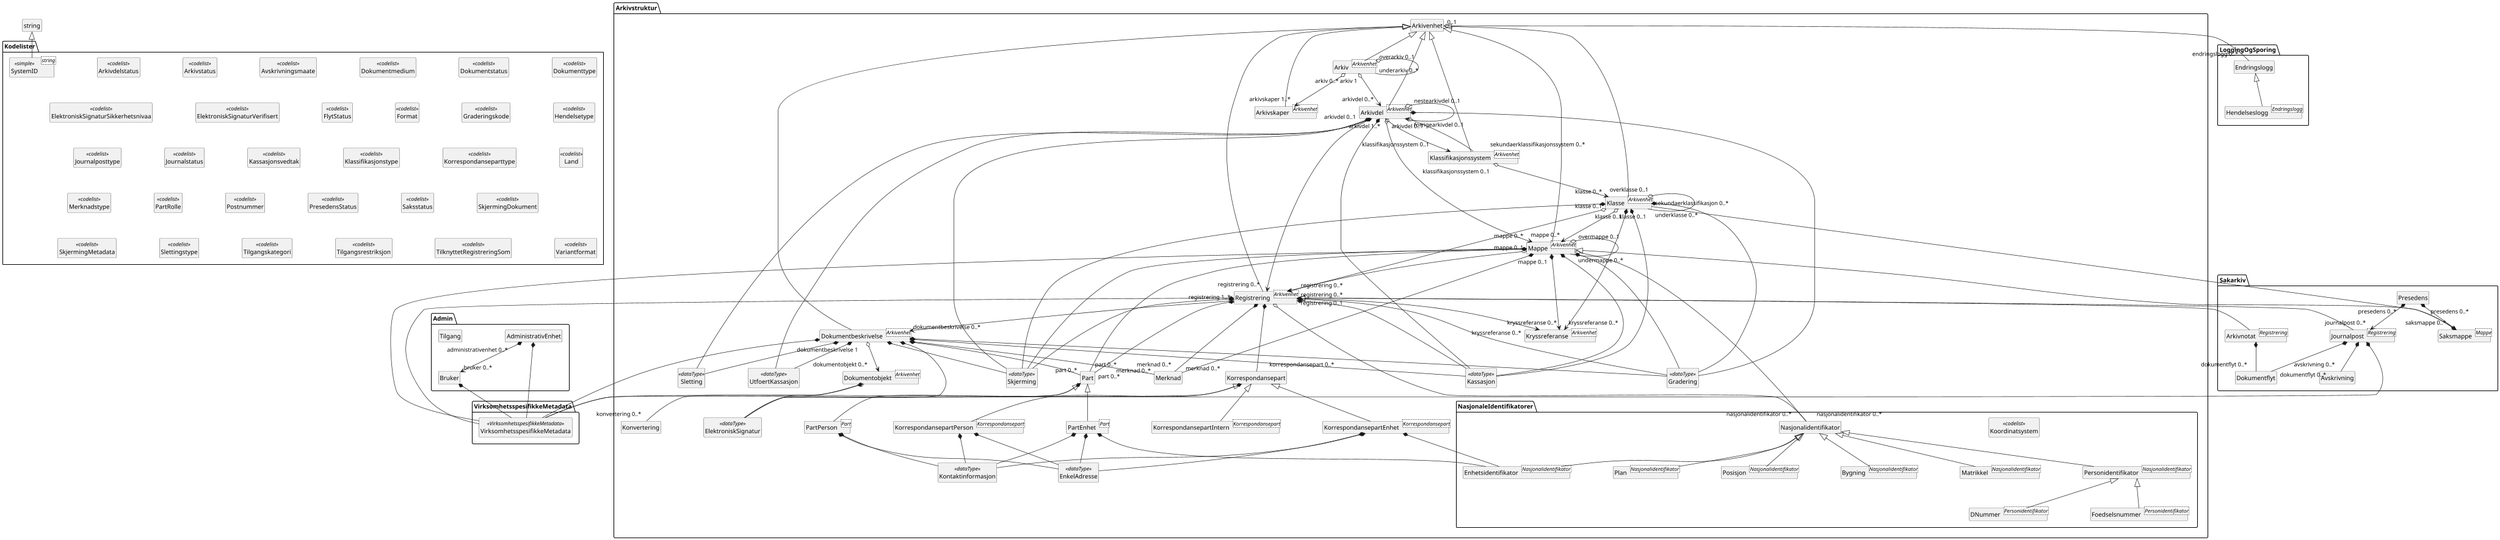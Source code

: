 @startuml
scale max 4096 width
skinparam nodesep 100
hide members
hide circle
class Admin.AdministrativEnhet {
  +systemID : SystemID [0..1] [1..1]
  +administrativEnhetNavn : string
  +kortnavn : string [0..1]
  +opprettetDato : datetime [0..1] [1..1]
  +opprettetAv : string [0..1] [1..1]
  +avsluttetDato : datetime [0..1]
  +administrativEnhetsstatus : string
  +referanseOverordnetEnhet : SystemID [0..1]
  +virksomhetsspesifikkeMetadata : VirksomhetsspesifikkeMetadata [0..1]
}

class Admin.Bruker {
  +systemID : SystemID [0..1] [1..1]
  +brukerNavn : string
  +opprettetDato : datetime [0..1] [1..1]
  +opprettetAv : string [0..1] [1..1]
  +avsluttetDato : datetime [0..1]
  +virksomhetsspesifikkeMetadata : VirksomhetsspesifikkeMetadata [0..1]
  +kortnavn : string [0..1]
}

class Admin.Tilgang {
  +systemID : SystemID [0..1] [1..1]
  +rolle : string
  +tilgangskategori : Tilgangskategori
  +referanseArkivenhet : SystemID [0..1]
  +tilgangsrestriksjon : Tilgangsrestriksjon [0..1]
  +les : boolean
  +ny : boolean
  +endre : boolean
  +slett : boolean
}

class Arkivstruktur.Arkiv <Arkivenhet> {
  +tittel : string
  +beskrivelse : string [0..1]
  +arkivstatus : Arkivstatus [0..1] [1..1]
  +dokumentmedium : Dokumentmedium [0..1] [1..1]
  +oppbevaringssted : string [0..*]
  +avsluttetDato : datetime [0..1]
  +avsluttetAv : string [0..1]
  +referanseAvsluttetAv : SystemID [0..1]
}

class Arkivstruktur.Arkivdel <Arkivenhet> {
  +tittel : string
  +beskrivelse : string [0..1]
  +arkivdelstatus : Arkivdelstatus [0..1] [1..1]
  +dokumentmedium : Dokumentmedium [0..1] [1..1]
  +oppbevaringssted : string [0..*]
  +avsluttetDato : datetime [0..1]
  +avsluttetAv : string [0..1]
  +referanseAvsluttetAv : SystemID [0..1]
  +arkivperiodeStartDato : datetime [0..1] [1..1]
  +arkivperiodeSluttDato : datetime [0..1]
  +referanseForloeper : SystemID [0..1]
  +referanseArvtaker : SystemID [0..1]
  +kassasjon : Kassasjon [0..1]
  +utfoertKassasjon : UtfoertKassasjon [0..1]
  +sletting : Sletting [0..1]
  +skjerming : Skjerming [0..1]
  +gradering : Gradering [0..1]
}

class Arkivstruktur.Arkivenhet {
  +systemID : SystemID [0..1] [1..1]
  +endretDato : datetime [0..1]
  +opprettetDato : datetime [0..1] [1..1]
  +opprettetAv : string [0..1] [1..1]
  +endretAv : string [0..1] [1..1]
  +referanseEndretAv : SystemID [0..1] [1..1]
  +referanseOpprettetAv : SystemID [0..1] [1..1]
}

class Arkivstruktur.Arkivskaper <Arkivenhet> {
  +arkivskaperID : string
  +arkivskaperNavn : string
  +beskrivelse : string [0..1]
}

class Arkivstruktur.Dokumentbeskrivelse <Arkivenhet> {
  +dokumenttype : Dokumenttype [0..1] [1..1]
  +dokumentstatus : Dokumentstatus [0..1] [1..1]
  +tittel : string
  +beskrivelse : string [0..1]
  +forfatter : string [0..*]
  +dokumentmedium : Dokumentmedium [0..1] [1..1]
  +oppbevaringssted : string [0..1]
  +tilknyttetRegistreringSom : TilknyttetRegistreringSom [0..1] [1..1]
  +dokumentnummer : integer [0..1] [1..1]
  +tilknyttetDato : datetime [0..1] [1..1]
  +tilknyttetAv : string [0..1] [1..1]
  +referanseTilknyttetAv : SystemID [0..1] [1..1]
  +kassasjon : Kassasjon [0..1]
  +utfoertKassasjon : UtfoertKassasjon [0..1]
  +sletting : Sletting [0..1]
  +skjerming : Skjerming [0..1]
  +gradering : Gradering [0..1]
  +elektroniskSignatur : ElektroniskSignatur [0..1]
  +eksternReferanse : string [0..1]
  +virksomhetsspesifikkeMetadata : VirksomhetsspesifikkeMetadata [0..1]
}

class Arkivstruktur.Dokumentobjekt <Arkivenhet> {
  +versjonsnummer : integer [0..1] [1..1]
  +variantformat : Variantformat [0..1] [1..1]
  +format : Format [0..1] [1..1]
  +formatDetaljer : string [0..1]
  +referanseDokumentfil : string [0..1] [1..1]
  +filnavn : string [0..1]
  +sjekksum : string [0..1] [1..1]
  +mimeType : string [0..1] [1..1]
  +sjekksumAlgoritme : string [0..1] [1..1]
  +filstoerrelse : integer [0..1] [1..1]
  +elektroniskSignatur : ElektroniskSignatur [0..1]
}

class Arkivstruktur.ElektroniskSignatur <<dataType>> {
  +elektroniskSignaturSikkerhetsnivaa : ElektroniskSignaturSikkerhetsnivaa
  +elektroniskSignaturVerifisert : ElektroniskSignaturVerifisert
  +verifisertDato : datetime
  +verifisertAv : string [0..1] [1..1]
  +referanseVerifisertAv : SystemID [0..1] [1..1]
}

class Arkivstruktur.EnkelAdresse <<dataType>> {
  +adresselinje1 : string [0..1]
  +adresselinje2 : string [0..1]
  +adresselinje3 : string [0..1]
  +postnr : Postnummer [0..1]
  +poststed : string
  +landkode : Land [0..1] [1..1]
}

class Arkivstruktur.Gradering <<dataType>> {
  +graderingskode : Graderingskode [0..1] [1..1]
  +graderingsdato : datetime [0..1] [1..1]
  +gradertAv : string [0..1] [1..1]
  +referanseGradertAv : SystemID [0..1] [1..1]
  +nedgraderingsdato : datetime [0..1]
  +nedgradertAv : string [0..1]
  +referanseNedgradertAv : SystemID [0..1]
}

class Arkivstruktur.Kassasjon <<dataType>> {
  +kassasjonsvedtak : Kassasjonsvedtak
  +kassasjonshjemmel : string [0..1]
  +bevaringstid : integer
  +kassasjonsdato : datetime
}

class Arkivstruktur.Klasse <Arkivenhet> {
  +klasseID : string
  +tittel : string
  +beskrivelse : string [0..1]
  +noekkelord : string [0..*]
  +avsluttetDato : datetime [0..1]
  +avsluttetAv : string [0..1]
  +referanseAvsluttetAv : SystemID [0..1]
  +skjerming : Skjerming [0..1]
  +kassasjon : Kassasjon [0..1]
  +gradering : Gradering [0..1]
}

class Arkivstruktur.Klassifikasjonssystem <Arkivenhet> {
  +klassifikasjonstype : Klassifikasjonstype [0..1]
  +tittel : string
  +beskrivelse : string [0..1]
  +avsluttetDato : datetime [0..1]
  +avsluttetAv : string [0..1]
  +referanseAvsluttetAv : SystemID [0..1]
}

class Arkivstruktur.Kontaktinformasjon <<dataType>> {
  +epostadresse : string [0..1]
  +mobiltelefon : string [0..1]
  +telefon : string [0..1]
}

class Arkivstruktur.Konvertering {
  +systemID : SystemID [0..1] [1..1]
  +konvertertDato : datetime [0..1] [1..1]
  +konvertertAv : string [0..1] [1..1]
  +konvertertFraFormat : Format [0..1] [1..1]
  +konvertertTilFormat : Format [0..1] [1..1]
  +konverteringsverktoey : string [0..1]
  +konverteringskommentar : string [0..1]
}

class Arkivstruktur.Korrespondansepart {
  +systemID : SystemID [0..1] [1..1]
  +korrespondanseparttype : Korrespondanseparttype [0..1] [1..1]
  +virksomhetsspesifikkeMetadata : VirksomhetsspesifikkeMetadata [0..1]
}

class Arkivstruktur.KorrespondansepartEnhet <Korrespondansepart> {
  +enhetsidentifikator : Enhetsidentifikator [0..1]
  +navn : string
  +forretningsadresse : EnkelAdresse [0..1]
  +postadresse : EnkelAdresse [0..1]
  +kontaktinformasjon : Kontaktinformasjon [0..1]
  +kontaktperson : string [0..1]
}

class Arkivstruktur.KorrespondansepartIntern <Korrespondansepart> {
  +administrativEnhet : string [0..1]
  +referanseAdministrativEnhet : SystemID [0..1]
  +saksbehandler : string [0..1]
  +referanseSaksbehandler : SystemID [0..1]
}

class Arkivstruktur.KorrespondansepartPerson <Korrespondansepart> {
  +personidentifikator : Personidentifikator [0..*]
  +navn : string
  +postadresse : EnkelAdresse [0..1]
  +bostedsadresse : EnkelAdresse [0..1]
  +kontaktinformasjon : Kontaktinformasjon [0..1]
}

class Arkivstruktur.Kryssreferanse <Arkivenhet> {
}

class Arkivstruktur.Mappe <Arkivenhet> {
  +mappeID : string [0..1] [1..1]
  +tittel : string
  +offentligTittel : string [0..1]
  +beskrivelse : string [0..1]
  +noekkelord : string [0..*]
  +dokumentmedium : Dokumentmedium [0..1] [1..1]
  +oppbevaringssted : string [0..*]
  +avsluttetDato : datetime [0..1]
  +avsluttetAv : string [0..1]
  +referanseAvsluttetAv : SystemID [0..1]
  +kassasjon : Kassasjon [0..1]
  +skjerming : Skjerming [0..1]
  +gradering : Gradering [0..1]
  +referanseForelderMappe : SystemID [0..1]
  +virksomhetsspesifikkeMetadata : VirksomhetsspesifikkeMetadata [0..1]
}

class Arkivstruktur.Merknad {
  +systemID : SystemID [0..1] [1..1]
  +merknadstekst : string
  +merknadstype : Merknadstype [0..1]
  +merknadsdato : datetime [0..1] [1..1]
  +merknadRegistrertAv : string [0..1] [1..1]
  +referanseMerknadRegistrertAv : SystemID [0..1] [1..1]
}

class Arkivstruktur.NasjonaleIdentifikatorer.Bygning <Nasjonalidentifikator> {
  +bygningsnummer : integer
  +endringsloepenummer : integer [0..1]
}

class Arkivstruktur.NasjonaleIdentifikatorer.DNummer <Personidentifikator> {
  +dNummer : string
}

class Arkivstruktur.NasjonaleIdentifikatorer.Enhetsidentifikator <Nasjonalidentifikator> {
  +organisasjonsnummer : string
}

class Arkivstruktur.NasjonaleIdentifikatorer.Foedselsnummer <Personidentifikator> {
  +foedselsnummer : string
}

class Arkivstruktur.NasjonaleIdentifikatorer.Koordinatsystem <<codelist>> {
  +UTM32N = EPSG:32632
  +WGS84 = EPSG:4326
}

class Arkivstruktur.NasjonaleIdentifikatorer.Matrikkel <Nasjonalidentifikator> {
  +kommunenummer : string
  +gaardsnummer : integer
  +bruksnummer : integer
  +festenummer : integer [0..1]
  +seksjonsnummer : integer [0..1]
}

class Arkivstruktur.NasjonaleIdentifikatorer.Nasjonalidentifikator {
  +systemID : SystemID [0..1] [1..1]
}

class Arkivstruktur.NasjonaleIdentifikatorer.Personidentifikator <Nasjonalidentifikator> {
}

class Arkivstruktur.NasjonaleIdentifikatorer.Plan <Nasjonalidentifikator> {
  +kommunenummer : string [0..1]
  +fylkesnummer : string [0..1]
  +landkode : Land [0..1]
  +planidentifikasjon : string
}

class Arkivstruktur.NasjonaleIdentifikatorer.Posisjon <Nasjonalidentifikator> {
  +koordinatsystem : Koordinatsystem
  +x : decimal
  +y : decimal
  +z : decimal [0..1]
}

class Arkivstruktur.Part {
  +systemID : SystemID [0..1] [1..1]
  +partRolle : PartRolle [0..1] [1..1]
  +virksomhetsspesifikkeMetadata : VirksomhetsspesifikkeMetadata [0..1]
}

class Arkivstruktur.PartEnhet <Part> {
  +enhetsidentifikator : Enhetsidentifikator [0..1]
  +navn : string
  +forretningsadresse : EnkelAdresse [0..1]
  +postadresse : EnkelAdresse [0..1]
  +kontaktinformasjon : Kontaktinformasjon [0..1]
  +kontaktperson : string [0..1]
}

class Arkivstruktur.PartPerson <Part> {
  +personidentifikator : Personidentifikator [0..*]
  +navn : string
  +postadresse : EnkelAdresse [0..1]
  +bostedsadresse : EnkelAdresse [0..1]
  +kontaktinformasjon : Kontaktinformasjon [0..1]
}

class Arkivstruktur.Registrering <Arkivenhet> {
  +arkivertDato : datetime [0..1] [1..1]
  +arkivertAv : string [0..1] [1..1]
  +referanseArkivertAv : SystemID [0..1] [1..1]
  +kassasjon : Kassasjon [0..1]
  +skjerming : Skjerming [0..1]
  +gradering : Gradering [0..1]
  +referanseArkivdel : SystemID [0..1] [1..1]
  +registreringsID : string [0..1] [1..1]
  +tittel : string
  +offentligTittel : string [0..1]
  +beskrivelse : string [0..1]
  +noekkelord : string [0..*]
  +forfatter : string [0..*]
  +dokumentmedium : Dokumentmedium [0..1] [1..1]
  +oppbevaringssted : string [0..*]
  +virksomhetsspesifikkeMetadata : VirksomhetsspesifikkeMetadata [0..1]
}

class Arkivstruktur.Skjerming <<dataType>> {
  +tilgangsrestriksjon : Tilgangsrestriksjon
  +skjermingshjemmel : string
  +skjermingMetadata : SkjermingMetadata [1..*]
  +skjermingDokument : SkjermingDokument [0..1] [1..1]
  +skjermingsvarighet : integer [0..1] [1..1]
  +skjermingOpphoererDato : datetime [0..1] [1..1]
}

class Arkivstruktur.Sletting <<dataType>> {
  +slettingstype : Slettingstype
  +slettetDato : datetime [0..1] [1..1]
  +slettetAv : string [0..1] [1..1]
  +referanseSlettetAv : SystemID [0..1] [1..1]
}

class Arkivstruktur.UtfoertKassasjon <<dataType>> {
  +kassertDato : datetime [0..1] [1..1]
  +kassertAv : string [0..1] [1..1]
  +referanseKassertAv : SystemID [0..1] [1..1]
}

class Kodelister.Arkivdelstatus <<codelist>> {
  +Aktiv periode = A
  +Overlappingsperiode = O
  +Avsluttet periode = P
  +Uaktuelle mapper = U
}

class Kodelister.Arkivstatus <<codelist>> {
  +Opprettet = O
  +Avsluttet = A
}

class Kodelister.Avskrivningsmaate <<codelist>> {
  +Besvart med brev = BU
  +Besvart med e-post = BE
  +Besvart på telefon = TLF
  +Tatt til etterretning = TE
  +Tatt til orientering = TO
  +Besvart med notat = BN
  +Saken ble avsluttet = SA
}

class Kodelister.Dokumentmedium <<codelist>> {
  +Fysisk medium = F
  +Elektronisk arkiv = E
  +Blandet fysisk og elektronisk arkiv = B
}

class Kodelister.Dokumentstatus <<codelist>> {
  +Dokumentet er under redigering = B
  +Dokumentet er ferdigstilt = F
}

class Kodelister.Dokumenttype <<codelist>> {
  +Brev = B
  +Rundskriv = R
  +Faktura = F
  +Ordrebekreftelse = O
}

class Kodelister.ElektroniskSignaturSikkerhetsnivaa <<codelist>> {
  +Symmetrisk kryptert = SK
  +Sendt med PKI/virksomhetssertifikat = V
  +Sendt med PKI/"person standard"-sertifikat = PS
  +Sendt med PKI/"person høy"-sertifikat = PH
}

class Kodelister.ElektroniskSignaturVerifisert <<codelist>> {
  +Signatur påført, ikke verifisert = I
  +Signatur påført og verifisert = V
}

class Kodelister.FlytStatus <<codelist>> {
  +Godkjent = G
  +Ikke godkjent = I
  +Sendt tilbake til saksbehandler med kommentarer = S
}

class Kodelister.Format <<codelist>> {
  +Ukjent format = av/0
  +Ren tekst = x-fmt/111
  +TIFF versjon 6 = fmt/353
  +PDF/A 1a - ISO 19005-1:2005 = fmt/95
  +PDF/A 1b - ISO 19005-1:2005 = fmt/354
  +XML = fmt/101
  +JPEG = fmt/42
  +SOSI = av/1
  +MPEG-2 = x-fmt/386
  +MP3 = fmt/134
  +PNG = fmt/11
}

class Kodelister.Graderingskode <<codelist>> {
  {field} +Strengt hemmelig (sikkerhetsgrad) = SH
  {field} +Hemmelig (sikkerhetsgrad) = H
  {field} +Konfidensielt (sikkerhetsgrad) = K
  {field} +Begrenset (sikkerhetsgrad) = B
  {field} +Fortrolig (beskyttelsesgrad) = F
  {field} +Strengt fortrolig (beskyttelsesgrad) = SF
}

class Kodelister.Hendelsetype <<codelist>> {
  +Opprettet = C
  +Lest = R
  +Endret = U
  +Slettet = D
}

class Kodelister.Journalposttype <<codelist>> {
  +Inngående dokument = I
  +Utgående dokument = U
  +Organinternt dokument for oppfølging = N
  +Organinternt dokument uten oppfølging = X
  +Saksframlegg = S
}

class Kodelister.Journalstatus <<codelist>> {
  +Journalført = J
  +Ferdigstilt fra saksbehandler = F
  +Godkjent av leder = G
  +Ekspedert = E
  +Arkivert = A
  +Utgår = U
  +Midlertidig registrering av innkommet dokument = M
  +Saksbehandler har registrert innkommet dokument = S
  +Reservert dokument = R
}

class Kodelister.Kassasjonsvedtak <<codelist>> {
  +Bevares = B
  +Kasseres = K
  +Vurderes senere = G
}

class Kodelister.Klassifikasjonstype <<codelist>> {
  +Gårds- og bruksnummer = GBN
  +Funksjonsbasert, hierarkisk = FH
  +Emnebasert, hierarkisk arkivnøkkel = EH
  +Emnebasert, ett nivå = E1
  +K-koder = KK
  +Mangefasettert, ikke hierarki = MF
  +Objektbasert = UO
  +Fødselsnummer = PNR
}

class Kodelister.Korrespondanseparttype <<codelist>> {
  +Avsender = EA
  +Mottaker = EM
  +Kopimottaker = EK
  +Gruppemottaker = GM
  +Intern avsender = IA
  +Intern mottaker = IM
  +Intern kopimottaker = IK
  +Medavsender = IS
}

class Kodelister.Land <<codelist>> {
}

class Kodelister.Merknadstype <<codelist>> {
  +Merknad fra saksbehandler = MS
  +Merknad fra leder = ML
  +Merknad fra arkivansvarlig = MA
}

class Kodelister.PartRolle <<codelist>> {
  +Klient = KLI
  +Pårørende = PAA
  +Formynder = FORM
  +Advokat = ADV
}

class Kodelister.Postnummer <<codelist>> {
}

class Kodelister.PresedensStatus <<codelist>> {
  +Gjeldende = G
  +Foreldet = F
}

class Kodelister.Saksstatus <<codelist>> {
  +Under behandling = B
  +Avsluttet = A
  +Utgår = U
  +Opprettet av saksbehandler = R
  +Avsluttet av saksbehandler = S
  +Unntatt prosesstyring = P
  +Ferdig fra saksbehandler = F
}

class Kodelister.SkjermingDokument <<codelist>> {
  +Skjerming av hele dokumentet = H
  +Skjerming av deler av dokumentet = D
}

class Kodelister.SkjermingMetadata <<codelist>> {
  +Skjerming klasseID = KID
  +Skjerming tittel klasse = TKL
  +Skjerming tittel mappe - unntatt første linje = TM1
  +Skjerming tittel mappe - utvalgte ord = TMO
  +Skjerming navn part i sak = NPS
  +Skjerming tittel registrering - unntatt første linje = TR1
  +Skjerming tittel registrering - utvalgte ord = TRO
  +Skjerming navn avsender = NA
  +Skjerming navn mottaker = NM
  +Skjerming tittel dokumentbeskrivelse = TD
  +Skjerming merknadstekst = MT
  +Midlertidig skjerming = M
}

class Kodelister.Slettingstype <<codelist>> {
  +Sletting av produksjonsformat = SP
  +Sletting av tidligere versjon = SV
  +Sletting av variant med sladdet informasjon = SS
  +Sletting av hele innholdet i arkivdelen = SA
}

class Kodelister.SystemID <string> <<simple>> {
}

class Kodelister.Tilgangskategori <<codelist>> {
  +arkivdel = A
  +klasse = K
  +mappe = M
  +registrering = R
  +dokumentbeskrivelse = D
}

class Kodelister.Tilgangsrestriksjon <<codelist>> {
  +Begrenset etter sikkerhetsinstruksen = B
  +Konfidensielt etter sikkerhetsinstruksen = K
  +Hemmelig etter sikkerhetsinstruksen = H
  +Fortrolig etter beskyttelsesinstruksen = F
  +Strengt fortrolig etter beskyttelsesinstruksen = SF
  +Unntatt etter offentlighetsloven § 5 = 5
  +Unntatt etter offentlighetsloven § 5a = 5a
  +Unntatt etter offentlighetsloven § 6 = 6
  +Unntatt etter offentlighetsloven § 11 = 11
  +Midlertidig sperret = XX
  +Personalsaker = P
  +Klientsaker = KL
}

class Kodelister.TilknyttetRegistreringSom <<codelist>> {
  +Hoveddokument = H
  +Vedlegg = V
}

class Kodelister.Variantformat <<codelist>> {
  +Produksjonsformat = P
  +Arkivformat = A
  +Dokument hvor deler av innholdet er skjermet = O
}

class LoggingOgSporing.Endringslogg {
  +systemID : SystemID [0..1] [1..1]
  +referanseArkivenhet : SystemID [0..1]
  +referanseMetadata : string [0..1]
  +endretDato : datetime [0..1] [1..1]
  +endretAv : string [0..1] [1..1]
  +referanseEndretAv : SystemID [0..1] [1..1]
  +tidligereVerdi : string [0..1]
  +nyVerdi : string [0..1]
}

class LoggingOgSporing.Hendelseslogg <Endringslogg> {
  +hendelsetype : Hendelsetype
  +beskrivelse : string [0..1]
  +hendelseDato : datetime [0..1] [1..1]
}

class Sakarkiv.Arkivnotat <Registrering> {
  +dokumentetsDato : datetime [0..1] [1..1]
  +mottattDato : datetime [0..1] [1..1]
  +sendtDato : datetime [0..1] [1..1]
  +forfallsdato : datetime [0..1]
  +offentlighetsvurdertDato : datetime [0..1]
  +antallVedlegg : integer [0..1]
  +utlaantDato : datetime [0..1]
  +utlaantTil : string [0..1]
  +referanseUtlaantTil : SystemID [0..1]
}

class Sakarkiv.Avskrivning {
  +systemID : SystemID [0..1] [1..1]
  +avskrivningsdato : datetime [0..1] [1..1]
  +avskrevetAv : string [0..1] [1..1]
  +referanseAvskrevetAv : SystemID [0..1] [1..1]
  +avskrivningsmaate : Avskrivningsmaate [0..1] [1..1]
  +referanseAvskrivesAvJournalpost : SystemID [0..1]
  +referanseAvskrivesAvKorrespondansepart : SystemID [0..1]
}

class Sakarkiv.Dokumentflyt {
  +systemID : SystemID [0..1] [1..1]
  +flytTil : string [0..1] [1..1]
  +referanseFlytTil : SystemID [0..1] [1..1]
  +flytFra : string [0..1] [1..1]
  +referanseFlytFra : SystemID [0..1] [1..1]
  +flytMottattDato : datetime
  +flytSendtDato : datetime [0..1] [1..1]
  +flytStatus : FlytStatus [0..1] [1..1]
  +flytMerknad : string [0..1]
}

class Sakarkiv.Journalpost <Registrering> {
  +journalaar : integer [0..1] [1..1]
  +journalsekvensnummer : integer [0..1] [1..1]
  +journalpostnummer : integer [0..1] [1..1]
  +journalposttype : Journalposttype [0..1] [1..1]
  +journalstatus : Journalstatus [0..1] [1..1]
  +journaldato : datetime [0..1] [1..1]
  +dokumentetsDato : datetime [0..1] [1..1]
  +mottattDato : datetime [0..1] [1..1]
  +sendtDato : datetime [0..1]
  +forfallsdato : datetime [0..1]
  +offentlighetsvurdertDato : datetime [0..1]
  +antallVedlegg : integer [0..1]
  +utlaantDato : datetime [0..1]
  +utlaantTil : string [0..1]
  +referanseUtlaantTil : SystemID [0..1]
  +journalenhet : string [0..1] [1..1]
  +elektroniskSignatur : ElektroniskSignatur [0..1]
}

class Sakarkiv.Presedens {
  +systemID : SystemID [0..1] [1..1]
  +presedensDato : datetime [0..1] [1..1]
  +opprettetDato : datetime [0..1] [1..1]
  +opprettetAv : string [0..1] [1..1]
  +referanseOpprettetAv : SystemID [0..1] [1..1]
  +tittel : string
  +beskrivelse : string [0..1]
  +presedensHjemmel : string [0..1]
  +rettskildefaktor : string
  +presedensGodkjentDato : datetime [0..1]
  +presedensGodkjentAv : string [0..1]
  +referansePresedensGodkjentAv : SystemID [0..1]
  +avsluttetDato : datetime [0..1]
  +avsluttetAv : string [0..1]
  +referanseAvsluttetAv : SystemID [0..1]
  +presedensStatus : PresedensStatus [0..1]
}

class Sakarkiv.Saksmappe <Mappe> {
  +saksaar : integer [0..1] [1..1]
  +sakssekvensnummer : integer [0..1] [1..1]
  +saksdato : datetime [0..1] [1..1]
  +administrativEnhet : string [0..1] [1..1]
  +referanseAdministrativEnhet : SystemID [0..1] [1..1]
  +saksansvarlig : string [0..1] [1..1]
  +referanseSaksansvarlig : SystemID [0..1] [1..1]
  +journalenhet : string [0..1] [1..1]
  +saksstatus : Saksstatus [0..1] [1..1]
  +utlaantDato : datetime [0..1]
  +utlaantTil : string [0..1]
  +referanseUtlaantTil : SystemID [0..1]
}

class VirksomhetsspesifikkeMetadata.VirksomhetsspesifikkeMetadata <<VirksomhetsspesifikkeMetadata>> {
  +systemID : SystemID [0..1] [1..1]
  +navn : string
  +type : string
  +beskrivelse : string [0..1]
  +kilde : string [0..1]
  +utdatert : datetime [0..1]
}

Admin.AdministrativEnhet "administrativenhet 0..*" *--> "bruker 0..*" Admin.Bruker
Admin.AdministrativEnhet *-- VirksomhetsspesifikkeMetadata.VirksomhetsspesifikkeMetadata
Arkivstruktur.Arkiv "arkiv 0..*" o--> "arkivskaper 1..*" Arkivstruktur.Arkivskaper
Arkivstruktur.Arkiv "arkiv 1" o--> "arkivdel 0..*" Arkivstruktur.Arkivdel
Arkivstruktur.Arkiv "overarkiv 0..1" o-- "underarkiv 0..*" Arkivstruktur.Arkiv
Arkivstruktur.Arkivdel "arkivdel 0..1" o--> "mappe 0..*" Arkivstruktur.Mappe
Arkivstruktur.Arkivdel "arkivdel 0..1" o--> "registrering 0..*" Arkivstruktur.Registrering
Arkivstruktur.Arkivdel "arkivdel 1..*" o--> "klassifikasjonssystem 0..1" Arkivstruktur.Klassifikasjonssystem
Arkivstruktur.Arkivdel "nestearkivdel 0..1" o--> "forrigearkivdel 0..1" Arkivstruktur.Arkivdel
Arkivstruktur.Arkivdel *-- Arkivstruktur.Gradering
Arkivstruktur.Arkivdel *-- Arkivstruktur.Kassasjon
Arkivstruktur.Arkivdel *-- Arkivstruktur.Skjerming
Arkivstruktur.Arkivdel *-- Arkivstruktur.Sletting
Arkivstruktur.Arkivdel *-- Arkivstruktur.UtfoertKassasjon
Arkivstruktur.Arkivdel o-- "sekundaerklassifikasjonssystem 0..*" Arkivstruktur.Klassifikasjonssystem
Arkivstruktur.Arkivenhet "0..1" o-- "endringslogg 0..*" LoggingOgSporing.Endringslogg
Arkivstruktur.Arkivenhet <|-- Arkivstruktur.Arkiv
Arkivstruktur.Arkivenhet <|-- Arkivstruktur.Arkivdel
Arkivstruktur.Arkivenhet <|-- Arkivstruktur.Arkivskaper
Arkivstruktur.Arkivenhet <|-- Arkivstruktur.Dokumentbeskrivelse
Arkivstruktur.Arkivenhet <|-- Arkivstruktur.Klasse
Arkivstruktur.Arkivenhet <|-- Arkivstruktur.Klassifikasjonssystem
Arkivstruktur.Arkivenhet <|-- Arkivstruktur.Mappe
Arkivstruktur.Arkivenhet <|-- Arkivstruktur.Registrering
Sakarkiv.Arkivnotat *-- "dokumentflyt 0..*" Sakarkiv.Dokumentflyt
Admin.Bruker *-- VirksomhetsspesifikkeMetadata.VirksomhetsspesifikkeMetadata
Arkivstruktur.Dokumentbeskrivelse "dokumentbeskrivelse 1" o--> "dokumentobjekt 0..*" Arkivstruktur.Dokumentobjekt
Arkivstruktur.Dokumentbeskrivelse *-- "merknad 0..*" Arkivstruktur.Merknad
Arkivstruktur.Dokumentbeskrivelse *-- "part 0..*" Arkivstruktur.Part
Arkivstruktur.Dokumentbeskrivelse *-- Arkivstruktur.ElektroniskSignatur
Arkivstruktur.Dokumentbeskrivelse *-- Arkivstruktur.Gradering
Arkivstruktur.Dokumentbeskrivelse *-- Arkivstruktur.Kassasjon
Arkivstruktur.Dokumentbeskrivelse *-- Arkivstruktur.Skjerming
Arkivstruktur.Dokumentbeskrivelse *-- Arkivstruktur.Sletting
Arkivstruktur.Dokumentbeskrivelse *-- Arkivstruktur.UtfoertKassasjon
Arkivstruktur.Dokumentbeskrivelse *-- VirksomhetsspesifikkeMetadata.VirksomhetsspesifikkeMetadata
Arkivstruktur.Dokumentobjekt *-- Arkivstruktur.ElektroniskSignatur
Arkivstruktur.Dokumentobjekt o-- "konvertering 0..*" Arkivstruktur.Konvertering
LoggingOgSporing.Endringslogg <|-- LoggingOgSporing.Hendelseslogg
Sakarkiv.Journalpost *-- "avskrivning 0..*" Sakarkiv.Avskrivning
Sakarkiv.Journalpost *-- "dokumentflyt 0..*" Sakarkiv.Dokumentflyt
Sakarkiv.Journalpost *-- Arkivstruktur.ElektroniskSignatur
Arkivstruktur.Klasse "klasse 0..1" *--> "kryssreferanse 0..*" Arkivstruktur.Kryssreferanse
Arkivstruktur.Klasse "klasse 0..1" o--> "mappe 0..*" Arkivstruktur.Mappe
Arkivstruktur.Klasse "klasse 0..1" o--> "registrering 0..*" Arkivstruktur.Registrering
Arkivstruktur.Klasse "overklasse 0..1" o-- "underklasse 0..*" Arkivstruktur.Klasse
Arkivstruktur.Klasse *-- Arkivstruktur.Gradering
Arkivstruktur.Klasse *-- Arkivstruktur.Kassasjon
Arkivstruktur.Klasse *-- Arkivstruktur.Skjerming
Arkivstruktur.Klassifikasjonssystem "klassifikasjonssystem 0..1" o--> "klasse 0..*" Arkivstruktur.Klasse
Arkivstruktur.Korrespondansepart *-- VirksomhetsspesifikkeMetadata.VirksomhetsspesifikkeMetadata
Arkivstruktur.Korrespondansepart <|-- Arkivstruktur.KorrespondansepartEnhet
Arkivstruktur.Korrespondansepart <|-- Arkivstruktur.KorrespondansepartIntern
Arkivstruktur.Korrespondansepart <|-- Arkivstruktur.KorrespondansepartPerson
Arkivstruktur.KorrespondansepartEnhet *-- Arkivstruktur.NasjonaleIdentifikatorer.Enhetsidentifikator
Arkivstruktur.KorrespondansepartEnhet *-- Arkivstruktur.EnkelAdresse
Arkivstruktur.KorrespondansepartEnhet *-- Arkivstruktur.Kontaktinformasjon
Arkivstruktur.KorrespondansepartPerson *-- Arkivstruktur.EnkelAdresse
Arkivstruktur.KorrespondansepartPerson *-- Arkivstruktur.Kontaktinformasjon
Arkivstruktur.Mappe "mappe 0..1" *--> "kryssreferanse 0..*" Arkivstruktur.Kryssreferanse
Arkivstruktur.Mappe "mappe 0..1" o--> "registrering 0..*" Arkivstruktur.Registrering
Arkivstruktur.Mappe "overmappe 0..1" o-- "undermappe 0..*" Arkivstruktur.Mappe
Arkivstruktur.Mappe *-- "merknad 0..*" Arkivstruktur.Merknad
Arkivstruktur.Mappe *-- "part 0..*" Arkivstruktur.Part
Arkivstruktur.Mappe *-- Arkivstruktur.Gradering
Arkivstruktur.Mappe *-- Arkivstruktur.Kassasjon
Arkivstruktur.Mappe *-- Arkivstruktur.Skjerming
Arkivstruktur.Mappe *-- VirksomhetsspesifikkeMetadata.VirksomhetsspesifikkeMetadata
Arkivstruktur.Mappe <|-- Sakarkiv.Saksmappe
Arkivstruktur.Mappe o-- "nasjonalidentifikator 0..*" Arkivstruktur.NasjonaleIdentifikatorer.Nasjonalidentifikator
Arkivstruktur.NasjonaleIdentifikatorer.Nasjonalidentifikator <|-- Arkivstruktur.NasjonaleIdentifikatorer.Bygning
Arkivstruktur.NasjonaleIdentifikatorer.Nasjonalidentifikator <|-- Arkivstruktur.NasjonaleIdentifikatorer.Enhetsidentifikator
Arkivstruktur.NasjonaleIdentifikatorer.Nasjonalidentifikator <|-- Arkivstruktur.NasjonaleIdentifikatorer.Matrikkel
Arkivstruktur.NasjonaleIdentifikatorer.Nasjonalidentifikator <|-- Arkivstruktur.NasjonaleIdentifikatorer.Personidentifikator
Arkivstruktur.NasjonaleIdentifikatorer.Nasjonalidentifikator <|-- Arkivstruktur.NasjonaleIdentifikatorer.Plan
Arkivstruktur.NasjonaleIdentifikatorer.Nasjonalidentifikator <|-- Arkivstruktur.NasjonaleIdentifikatorer.Posisjon
Arkivstruktur.Part *-- VirksomhetsspesifikkeMetadata.VirksomhetsspesifikkeMetadata
Arkivstruktur.Part <|-- Arkivstruktur.PartEnhet
Arkivstruktur.Part <|-- Arkivstruktur.PartPerson
Arkivstruktur.PartEnhet *-- Arkivstruktur.NasjonaleIdentifikatorer.Enhetsidentifikator
Arkivstruktur.PartEnhet *-- Arkivstruktur.EnkelAdresse
Arkivstruktur.PartEnhet *-- Arkivstruktur.Kontaktinformasjon
Arkivstruktur.PartPerson *-- Arkivstruktur.EnkelAdresse
Arkivstruktur.PartPerson *-- Arkivstruktur.Kontaktinformasjon
Arkivstruktur.NasjonaleIdentifikatorer.Personidentifikator <|-- Arkivstruktur.NasjonaleIdentifikatorer.DNummer
Arkivstruktur.NasjonaleIdentifikatorer.Personidentifikator <|-- Arkivstruktur.NasjonaleIdentifikatorer.Foedselsnummer
Sakarkiv.Presedens "presedens 0..*" *--> "journalpost 0..*" Sakarkiv.Journalpost
Sakarkiv.Presedens "presedens 0..*" *--> "saksmappe 0..*" Sakarkiv.Saksmappe
Arkivstruktur.Registrering "registrering 0..1" *--> "kryssreferanse 0..*" Arkivstruktur.Kryssreferanse
Arkivstruktur.Registrering "registrering 1..*" o--> "dokumentbeskrivelse 0..*" Arkivstruktur.Dokumentbeskrivelse
Arkivstruktur.Registrering *-- "korrespondansepart 0..*" Arkivstruktur.Korrespondansepart
Arkivstruktur.Registrering *-- "merknad 0..*" Arkivstruktur.Merknad
Arkivstruktur.Registrering *-- "part 0..*" Arkivstruktur.Part
Arkivstruktur.Registrering *-- Arkivstruktur.Gradering
Arkivstruktur.Registrering *-- Arkivstruktur.Kassasjon
Arkivstruktur.Registrering *-- Arkivstruktur.Skjerming
Arkivstruktur.Registrering *-- VirksomhetsspesifikkeMetadata.VirksomhetsspesifikkeMetadata
Arkivstruktur.Registrering <|-- Sakarkiv.Arkivnotat
Arkivstruktur.Registrering <|-- Sakarkiv.Journalpost
Arkivstruktur.Registrering o-- "nasjonalidentifikator 0..*" Arkivstruktur.NasjonaleIdentifikatorer.Nasjonalidentifikator
Sakarkiv.Saksmappe *-- "sekundaerklassifikasjon 0..*" Arkivstruktur.Klasse
string <|-- Kodelister.SystemID
@enduml
